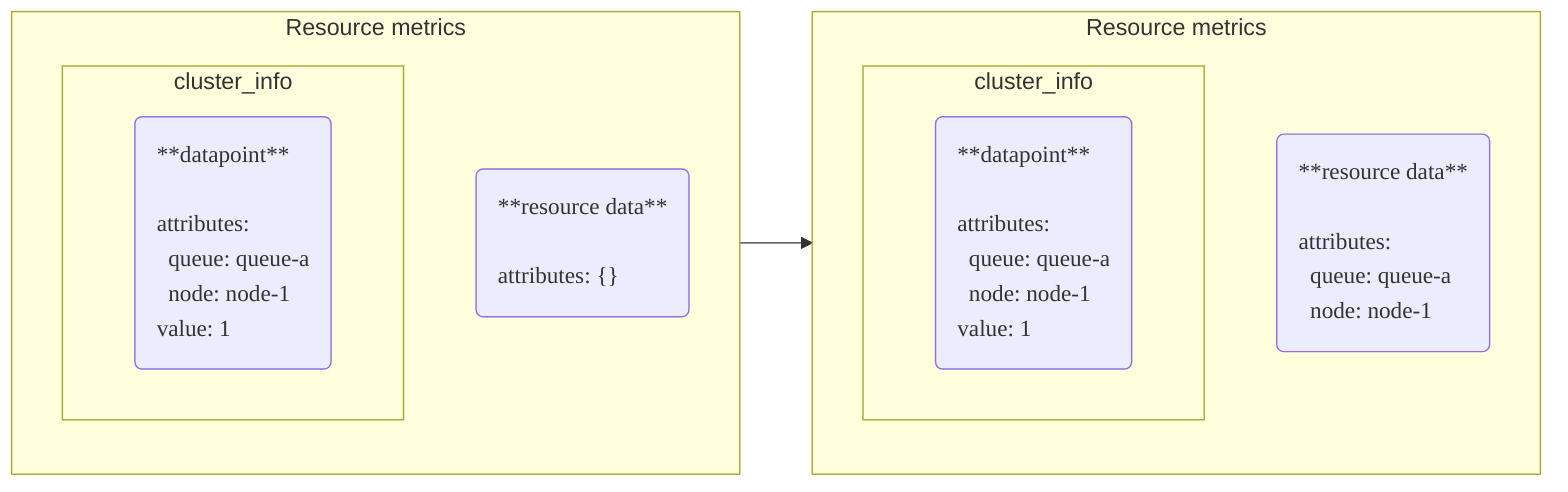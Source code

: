 flowchart LR
    classDef data font-family: Roboto Mono, text-align: left;

    subgraph before ["Resource metrics"]
        subgraph metric0 ["cluster_info"]
        m0-dp0(**datapoint**
            &nbsp;
            attributes:
            &nbsp;&nbsp;queue: queue-a
            &nbsp;&nbsp;node: node-1
            value: 1
        ):::data
        end
        r0("**resource data**
            &nbsp;
            attributes: {}
        "):::data
    end

    subgraph after ["Resource metrics"]
        subgraph metric1 ["cluster_info"]
        m1-dp0(**datapoint**
            &nbsp;
            attributes:
            &nbsp;&nbsp;queue: queue-a
            &nbsp;&nbsp;node: node-1
            value: 1
        ):::data
        end
        r1("**resource data**
            &nbsp;
            attributes:
            &nbsp;&nbsp;queue: queue-a
            &nbsp;&nbsp;node: node-1
        "):::data
    end
    before --> after